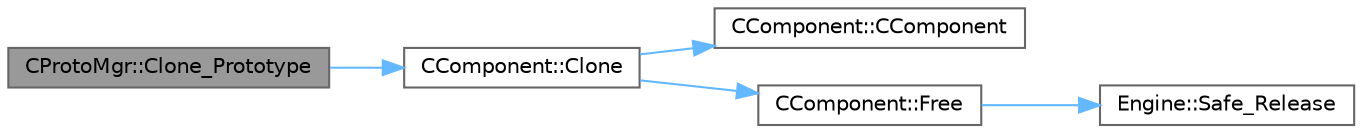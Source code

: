 digraph "CProtoMgr::Clone_Prototype"
{
 // LATEX_PDF_SIZE
  bgcolor="transparent";
  edge [fontname=Helvetica,fontsize=10,labelfontname=Helvetica,labelfontsize=10];
  node [fontname=Helvetica,fontsize=10,shape=box,height=0.2,width=0.4];
  rankdir="LR";
  Node1 [id="Node000001",label="CProtoMgr::Clone_Prototype",height=0.2,width=0.4,color="gray40", fillcolor="grey60", style="filled", fontcolor="black",tooltip=" "];
  Node1 -> Node2 [id="edge5_Node000001_Node000002",color="steelblue1",style="solid",tooltip=" "];
  Node2 [id="Node000002",label="CComponent::Clone",height=0.2,width=0.4,color="grey40", fillcolor="white", style="filled",URL="$class_c_component.html#aa999b573db0494f2772e1ef75a45e5a1",tooltip=" "];
  Node2 -> Node3 [id="edge6_Node000002_Node000003",color="steelblue1",style="solid",tooltip=" "];
  Node3 [id="Node000003",label="CComponent::CComponent",height=0.2,width=0.4,color="grey40", fillcolor="white", style="filled",URL="$class_c_component.html#ab87a6940be69962c3f4f5a8552643245",tooltip=" "];
  Node2 -> Node4 [id="edge7_Node000002_Node000004",color="steelblue1",style="solid",tooltip=" "];
  Node4 [id="Node000004",label="CComponent::Free",height=0.2,width=0.4,color="grey40", fillcolor="white", style="filled",URL="$class_c_component.html#abb47ac0113a8e99501af4213a4db2528",tooltip=" "];
  Node4 -> Node5 [id="edge8_Node000004_Node000005",color="steelblue1",style="solid",tooltip=" "];
  Node5 [id="Node000005",label="Engine::Safe_Release",height=0.2,width=0.4,color="grey40", fillcolor="white", style="filled",URL="$namespace_engine.html#ad37fed3c004c6a871158232eb2d7daff",tooltip=" "];
}
